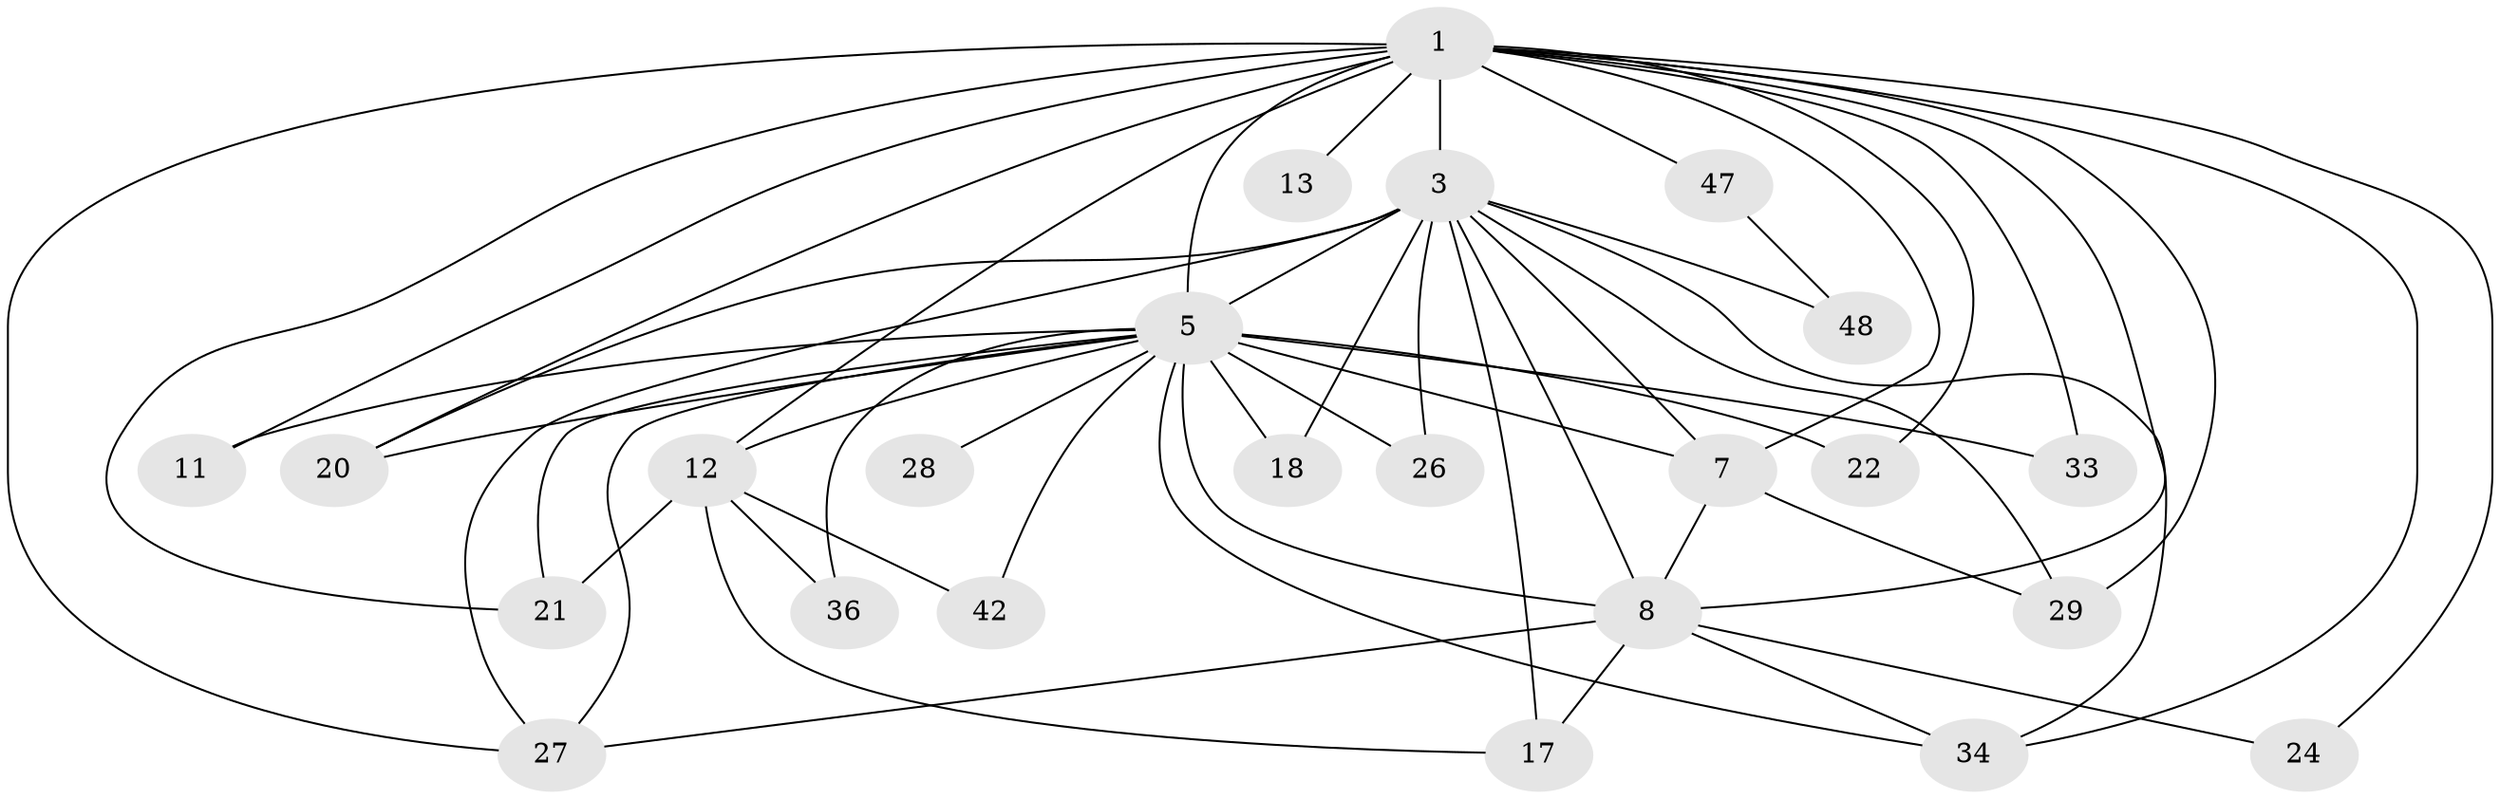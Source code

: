 // original degree distribution, {15: 0.04918032786885246, 17: 0.01639344262295082, 14: 0.01639344262295082, 23: 0.01639344262295082, 16: 0.03278688524590164, 11: 0.01639344262295082, 19: 0.01639344262295082, 2: 0.5409836065573771, 5: 0.01639344262295082, 3: 0.16393442622950818, 4: 0.08196721311475409, 6: 0.03278688524590164}
// Generated by graph-tools (version 1.1) at 2025/17/03/04/25 18:17:48]
// undirected, 24 vertices, 53 edges
graph export_dot {
graph [start="1"]
  node [color=gray90,style=filled];
  1 [super="+2+51+41"];
  3 [super="+6+38+14+15+45"];
  5 [super="+58+60+9"];
  7;
  8 [super="+49+39+31"];
  11;
  12 [super="+16+25"];
  13;
  17;
  18;
  20 [super="+32"];
  21;
  22 [super="+52"];
  24;
  26;
  27 [super="+59+57+44"];
  28;
  29;
  33;
  34 [super="+40"];
  36;
  42;
  47;
  48;
  1 -- 3 [weight=6];
  1 -- 5 [weight=12];
  1 -- 7 [weight=3];
  1 -- 8 [weight=5];
  1 -- 20;
  1 -- 11;
  1 -- 12 [weight=3];
  1 -- 13 [weight=2];
  1 -- 21;
  1 -- 22 [weight=2];
  1 -- 24;
  1 -- 27;
  1 -- 29 [weight=2];
  1 -- 33;
  1 -- 34;
  1 -- 47;
  3 -- 5 [weight=9];
  3 -- 7 [weight=2];
  3 -- 8 [weight=2];
  3 -- 26;
  3 -- 17;
  3 -- 27 [weight=2];
  3 -- 29;
  3 -- 18;
  3 -- 48;
  3 -- 20;
  3 -- 34;
  5 -- 7 [weight=4];
  5 -- 8 [weight=5];
  5 -- 11;
  5 -- 12 [weight=3];
  5 -- 21;
  5 -- 27;
  5 -- 18;
  5 -- 20 [weight=2];
  5 -- 22;
  5 -- 26;
  5 -- 28 [weight=2];
  5 -- 33;
  5 -- 34;
  5 -- 36;
  5 -- 42;
  7 -- 8;
  7 -- 29;
  8 -- 17;
  8 -- 24;
  8 -- 27 [weight=2];
  8 -- 34;
  12 -- 17;
  12 -- 36;
  12 -- 21;
  12 -- 42;
  47 -- 48;
}
